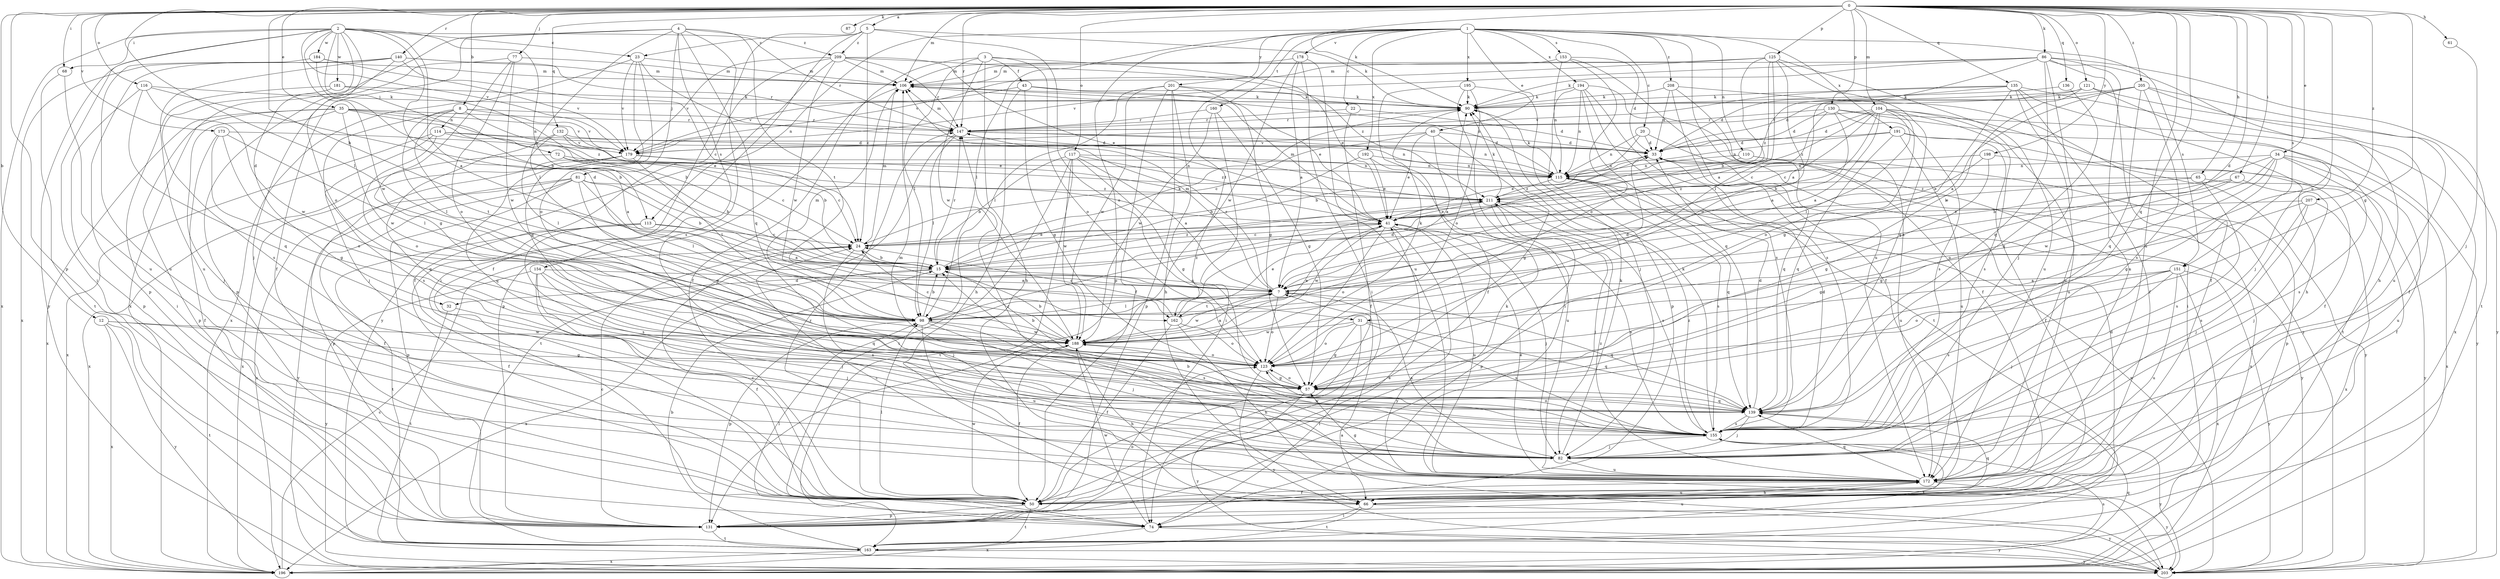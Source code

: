 strict digraph  {
0;
1;
2;
3;
4;
5;
7;
8;
12;
15;
20;
22;
23;
24;
31;
32;
33;
34;
35;
40;
41;
43;
50;
57;
61;
65;
66;
67;
68;
72;
74;
77;
81;
82;
86;
87;
90;
98;
104;
106;
110;
113;
114;
115;
116;
117;
121;
123;
125;
130;
131;
132;
135;
136;
139;
140;
147;
151;
153;
154;
155;
160;
162;
163;
172;
173;
178;
179;
181;
184;
188;
191;
192;
194;
195;
196;
198;
201;
203;
205;
207;
208;
209;
211;
0 -> 5  [label=a];
0 -> 8  [label=b];
0 -> 12  [label=b];
0 -> 15  [label=b];
0 -> 31  [label=d];
0 -> 34  [label=e];
0 -> 35  [label=e];
0 -> 57  [label=g];
0 -> 61  [label=h];
0 -> 65  [label=h];
0 -> 67  [label=i];
0 -> 68  [label=i];
0 -> 77  [label=j];
0 -> 86  [label=k];
0 -> 87  [label=k];
0 -> 90  [label=k];
0 -> 98  [label=l];
0 -> 104  [label=m];
0 -> 106  [label=m];
0 -> 116  [label=o];
0 -> 117  [label=o];
0 -> 121  [label=o];
0 -> 123  [label=o];
0 -> 125  [label=p];
0 -> 130  [label=p];
0 -> 131  [label=p];
0 -> 132  [label=q];
0 -> 135  [label=q];
0 -> 136  [label=q];
0 -> 139  [label=q];
0 -> 140  [label=r];
0 -> 147  [label=r];
0 -> 151  [label=s];
0 -> 172  [label=u];
0 -> 173  [label=v];
0 -> 198  [label=y];
0 -> 205  [label=z];
0 -> 207  [label=z];
1 -> 20  [label=c];
1 -> 22  [label=c];
1 -> 40  [label=e];
1 -> 98  [label=l];
1 -> 110  [label=n];
1 -> 113  [label=n];
1 -> 131  [label=p];
1 -> 151  [label=s];
1 -> 153  [label=s];
1 -> 160  [label=t];
1 -> 162  [label=t];
1 -> 172  [label=u];
1 -> 178  [label=v];
1 -> 191  [label=x];
1 -> 192  [label=x];
1 -> 194  [label=x];
1 -> 195  [label=x];
1 -> 201  [label=y];
1 -> 208  [label=z];
2 -> 7  [label=a];
2 -> 23  [label=c];
2 -> 31  [label=d];
2 -> 32  [label=d];
2 -> 68  [label=i];
2 -> 72  [label=i];
2 -> 74  [label=i];
2 -> 113  [label=n];
2 -> 123  [label=o];
2 -> 147  [label=r];
2 -> 179  [label=v];
2 -> 181  [label=w];
2 -> 184  [label=w];
2 -> 188  [label=w];
2 -> 196  [label=x];
2 -> 203  [label=y];
3 -> 41  [label=e];
3 -> 43  [label=f];
3 -> 50  [label=f];
3 -> 66  [label=h];
3 -> 98  [label=l];
3 -> 123  [label=o];
3 -> 188  [label=w];
4 -> 50  [label=f];
4 -> 81  [label=j];
4 -> 98  [label=l];
4 -> 139  [label=q];
4 -> 154  [label=s];
4 -> 155  [label=s];
4 -> 162  [label=t];
4 -> 196  [label=x];
4 -> 209  [label=z];
5 -> 23  [label=c];
5 -> 24  [label=c];
5 -> 50  [label=f];
5 -> 74  [label=i];
5 -> 90  [label=k];
5 -> 123  [label=o];
5 -> 209  [label=z];
7 -> 98  [label=l];
7 -> 106  [label=m];
7 -> 123  [label=o];
7 -> 139  [label=q];
7 -> 147  [label=r];
7 -> 162  [label=t];
7 -> 188  [label=w];
8 -> 41  [label=e];
8 -> 82  [label=j];
8 -> 98  [label=l];
8 -> 114  [label=n];
8 -> 147  [label=r];
8 -> 162  [label=t];
8 -> 179  [label=v];
12 -> 57  [label=g];
12 -> 163  [label=t];
12 -> 188  [label=w];
12 -> 196  [label=x];
12 -> 203  [label=y];
15 -> 7  [label=a];
15 -> 32  [label=d];
15 -> 90  [label=k];
15 -> 147  [label=r];
15 -> 196  [label=x];
15 -> 211  [label=z];
20 -> 15  [label=b];
20 -> 33  [label=d];
20 -> 115  [label=n];
20 -> 139  [label=q];
22 -> 33  [label=d];
22 -> 50  [label=f];
22 -> 147  [label=r];
23 -> 106  [label=m];
23 -> 123  [label=o];
23 -> 139  [label=q];
23 -> 179  [label=v];
23 -> 196  [label=x];
23 -> 211  [label=z];
24 -> 15  [label=b];
24 -> 41  [label=e];
24 -> 82  [label=j];
24 -> 106  [label=m];
31 -> 57  [label=g];
31 -> 74  [label=i];
31 -> 123  [label=o];
31 -> 139  [label=q];
31 -> 155  [label=s];
31 -> 188  [label=w];
32 -> 82  [label=j];
32 -> 163  [label=t];
33 -> 115  [label=n];
33 -> 196  [label=x];
34 -> 15  [label=b];
34 -> 57  [label=g];
34 -> 115  [label=n];
34 -> 123  [label=o];
34 -> 155  [label=s];
34 -> 172  [label=u];
34 -> 188  [label=w];
34 -> 196  [label=x];
35 -> 41  [label=e];
35 -> 82  [label=j];
35 -> 131  [label=p];
35 -> 147  [label=r];
35 -> 179  [label=v];
35 -> 188  [label=w];
35 -> 196  [label=x];
35 -> 211  [label=z];
40 -> 7  [label=a];
40 -> 24  [label=c];
40 -> 33  [label=d];
40 -> 41  [label=e];
40 -> 57  [label=g];
40 -> 179  [label=v];
41 -> 24  [label=c];
41 -> 82  [label=j];
41 -> 106  [label=m];
41 -> 123  [label=o];
41 -> 155  [label=s];
41 -> 172  [label=u];
41 -> 188  [label=w];
41 -> 203  [label=y];
43 -> 41  [label=e];
43 -> 57  [label=g];
43 -> 66  [label=h];
43 -> 90  [label=k];
43 -> 179  [label=v];
50 -> 24  [label=c];
50 -> 90  [label=k];
50 -> 98  [label=l];
50 -> 131  [label=p];
50 -> 147  [label=r];
50 -> 163  [label=t];
50 -> 188  [label=w];
57 -> 123  [label=o];
57 -> 139  [label=q];
57 -> 203  [label=y];
61 -> 82  [label=j];
65 -> 41  [label=e];
65 -> 155  [label=s];
65 -> 203  [label=y];
65 -> 211  [label=z];
66 -> 24  [label=c];
66 -> 33  [label=d];
66 -> 74  [label=i];
66 -> 139  [label=q];
66 -> 163  [label=t];
66 -> 172  [label=u];
66 -> 203  [label=y];
67 -> 7  [label=a];
67 -> 57  [label=g];
67 -> 82  [label=j];
67 -> 211  [label=z];
68 -> 163  [label=t];
68 -> 172  [label=u];
72 -> 15  [label=b];
72 -> 24  [label=c];
72 -> 115  [label=n];
72 -> 196  [label=x];
74 -> 98  [label=l];
74 -> 188  [label=w];
74 -> 196  [label=x];
74 -> 203  [label=y];
77 -> 57  [label=g];
77 -> 106  [label=m];
77 -> 123  [label=o];
77 -> 131  [label=p];
77 -> 188  [label=w];
81 -> 15  [label=b];
81 -> 50  [label=f];
81 -> 57  [label=g];
81 -> 98  [label=l];
81 -> 131  [label=p];
81 -> 196  [label=x];
81 -> 203  [label=y];
81 -> 211  [label=z];
82 -> 7  [label=a];
82 -> 15  [label=b];
82 -> 90  [label=k];
82 -> 172  [label=u];
82 -> 188  [label=w];
86 -> 7  [label=a];
86 -> 50  [label=f];
86 -> 66  [label=h];
86 -> 82  [label=j];
86 -> 90  [label=k];
86 -> 106  [label=m];
86 -> 139  [label=q];
86 -> 163  [label=t];
86 -> 172  [label=u];
86 -> 179  [label=v];
90 -> 147  [label=r];
98 -> 15  [label=b];
98 -> 33  [label=d];
98 -> 82  [label=j];
98 -> 106  [label=m];
98 -> 131  [label=p];
98 -> 155  [label=s];
98 -> 172  [label=u];
98 -> 188  [label=w];
98 -> 211  [label=z];
104 -> 7  [label=a];
104 -> 15  [label=b];
104 -> 24  [label=c];
104 -> 33  [label=d];
104 -> 50  [label=f];
104 -> 98  [label=l];
104 -> 123  [label=o];
104 -> 147  [label=r];
104 -> 155  [label=s];
104 -> 172  [label=u];
104 -> 211  [label=z];
106 -> 90  [label=k];
106 -> 115  [label=n];
106 -> 131  [label=p];
110 -> 41  [label=e];
110 -> 115  [label=n];
110 -> 131  [label=p];
110 -> 172  [label=u];
113 -> 7  [label=a];
113 -> 24  [label=c];
113 -> 50  [label=f];
113 -> 155  [label=s];
113 -> 163  [label=t];
114 -> 7  [label=a];
114 -> 33  [label=d];
114 -> 115  [label=n];
114 -> 123  [label=o];
114 -> 155  [label=s];
114 -> 196  [label=x];
115 -> 90  [label=k];
115 -> 139  [label=q];
115 -> 155  [label=s];
115 -> 203  [label=y];
115 -> 211  [label=z];
116 -> 15  [label=b];
116 -> 90  [label=k];
116 -> 131  [label=p];
116 -> 139  [label=q];
116 -> 188  [label=w];
117 -> 7  [label=a];
117 -> 15  [label=b];
117 -> 57  [label=g];
117 -> 74  [label=i];
117 -> 115  [label=n];
117 -> 163  [label=t];
117 -> 188  [label=w];
117 -> 211  [label=z];
121 -> 82  [label=j];
121 -> 90  [label=k];
121 -> 98  [label=l];
121 -> 203  [label=y];
121 -> 211  [label=z];
123 -> 15  [label=b];
123 -> 57  [label=g];
123 -> 203  [label=y];
125 -> 7  [label=a];
125 -> 15  [label=b];
125 -> 98  [label=l];
125 -> 106  [label=m];
125 -> 123  [label=o];
125 -> 139  [label=q];
125 -> 172  [label=u];
125 -> 179  [label=v];
130 -> 7  [label=a];
130 -> 24  [label=c];
130 -> 33  [label=d];
130 -> 147  [label=r];
130 -> 155  [label=s];
130 -> 163  [label=t];
130 -> 203  [label=y];
131 -> 24  [label=c];
131 -> 41  [label=e];
131 -> 123  [label=o];
131 -> 163  [label=t];
131 -> 172  [label=u];
132 -> 15  [label=b];
132 -> 33  [label=d];
132 -> 98  [label=l];
132 -> 139  [label=q];
132 -> 179  [label=v];
135 -> 33  [label=d];
135 -> 50  [label=f];
135 -> 57  [label=g];
135 -> 66  [label=h];
135 -> 90  [label=k];
135 -> 172  [label=u];
135 -> 179  [label=v];
135 -> 196  [label=x];
136 -> 90  [label=k];
136 -> 139  [label=q];
139 -> 33  [label=d];
139 -> 82  [label=j];
139 -> 155  [label=s];
140 -> 24  [label=c];
140 -> 82  [label=j];
140 -> 106  [label=m];
140 -> 131  [label=p];
140 -> 147  [label=r];
140 -> 172  [label=u];
140 -> 196  [label=x];
147 -> 33  [label=d];
147 -> 98  [label=l];
147 -> 106  [label=m];
147 -> 115  [label=n];
147 -> 163  [label=t];
151 -> 7  [label=a];
151 -> 82  [label=j];
151 -> 123  [label=o];
151 -> 155  [label=s];
151 -> 172  [label=u];
151 -> 196  [label=x];
151 -> 203  [label=y];
153 -> 33  [label=d];
153 -> 50  [label=f];
153 -> 106  [label=m];
153 -> 115  [label=n];
153 -> 123  [label=o];
154 -> 7  [label=a];
154 -> 50  [label=f];
154 -> 82  [label=j];
154 -> 139  [label=q];
154 -> 155  [label=s];
154 -> 203  [label=y];
155 -> 33  [label=d];
155 -> 82  [label=j];
155 -> 90  [label=k];
155 -> 106  [label=m];
155 -> 123  [label=o];
155 -> 163  [label=t];
155 -> 203  [label=y];
155 -> 211  [label=z];
160 -> 57  [label=g];
160 -> 74  [label=i];
160 -> 147  [label=r];
160 -> 188  [label=w];
162 -> 24  [label=c];
162 -> 33  [label=d];
162 -> 41  [label=e];
162 -> 50  [label=f];
162 -> 66  [label=h];
162 -> 123  [label=o];
163 -> 15  [label=b];
163 -> 196  [label=x];
163 -> 203  [label=y];
172 -> 41  [label=e];
172 -> 50  [label=f];
172 -> 57  [label=g];
172 -> 66  [label=h];
172 -> 139  [label=q];
172 -> 147  [label=r];
172 -> 203  [label=y];
172 -> 211  [label=z];
173 -> 50  [label=f];
173 -> 57  [label=g];
173 -> 98  [label=l];
173 -> 123  [label=o];
173 -> 179  [label=v];
178 -> 7  [label=a];
178 -> 74  [label=i];
178 -> 106  [label=m];
178 -> 172  [label=u];
178 -> 188  [label=w];
179 -> 24  [label=c];
179 -> 98  [label=l];
179 -> 115  [label=n];
179 -> 131  [label=p];
179 -> 139  [label=q];
179 -> 196  [label=x];
181 -> 15  [label=b];
181 -> 74  [label=i];
181 -> 90  [label=k];
181 -> 155  [label=s];
184 -> 15  [label=b];
184 -> 106  [label=m];
184 -> 172  [label=u];
184 -> 179  [label=v];
188 -> 7  [label=a];
188 -> 15  [label=b];
188 -> 24  [label=c];
188 -> 41  [label=e];
188 -> 50  [label=f];
188 -> 66  [label=h];
188 -> 90  [label=k];
188 -> 123  [label=o];
191 -> 33  [label=d];
191 -> 50  [label=f];
191 -> 115  [label=n];
191 -> 139  [label=q];
191 -> 172  [label=u];
191 -> 203  [label=y];
192 -> 15  [label=b];
192 -> 41  [label=e];
192 -> 115  [label=n];
192 -> 172  [label=u];
194 -> 74  [label=i];
194 -> 90  [label=k];
194 -> 115  [label=n];
194 -> 131  [label=p];
194 -> 139  [label=q];
194 -> 155  [label=s];
194 -> 163  [label=t];
195 -> 50  [label=f];
195 -> 74  [label=i];
195 -> 82  [label=j];
195 -> 90  [label=k];
195 -> 123  [label=o];
196 -> 24  [label=c];
196 -> 139  [label=q];
196 -> 155  [label=s];
198 -> 41  [label=e];
198 -> 50  [label=f];
198 -> 57  [label=g];
198 -> 115  [label=n];
201 -> 50  [label=f];
201 -> 57  [label=g];
201 -> 66  [label=h];
201 -> 90  [label=k];
201 -> 98  [label=l];
201 -> 131  [label=p];
201 -> 188  [label=w];
203 -> 7  [label=a];
203 -> 115  [label=n];
205 -> 7  [label=a];
205 -> 33  [label=d];
205 -> 50  [label=f];
205 -> 90  [label=k];
205 -> 139  [label=q];
205 -> 155  [label=s];
205 -> 172  [label=u];
207 -> 41  [label=e];
207 -> 57  [label=g];
207 -> 82  [label=j];
207 -> 155  [label=s];
207 -> 196  [label=x];
208 -> 33  [label=d];
208 -> 50  [label=f];
208 -> 90  [label=k];
208 -> 155  [label=s];
208 -> 203  [label=y];
209 -> 41  [label=e];
209 -> 50  [label=f];
209 -> 106  [label=m];
209 -> 147  [label=r];
209 -> 179  [label=v];
209 -> 188  [label=w];
209 -> 203  [label=y];
209 -> 211  [label=z];
211 -> 41  [label=e];
211 -> 82  [label=j];
211 -> 90  [label=k];
211 -> 131  [label=p];
211 -> 155  [label=s];
}
